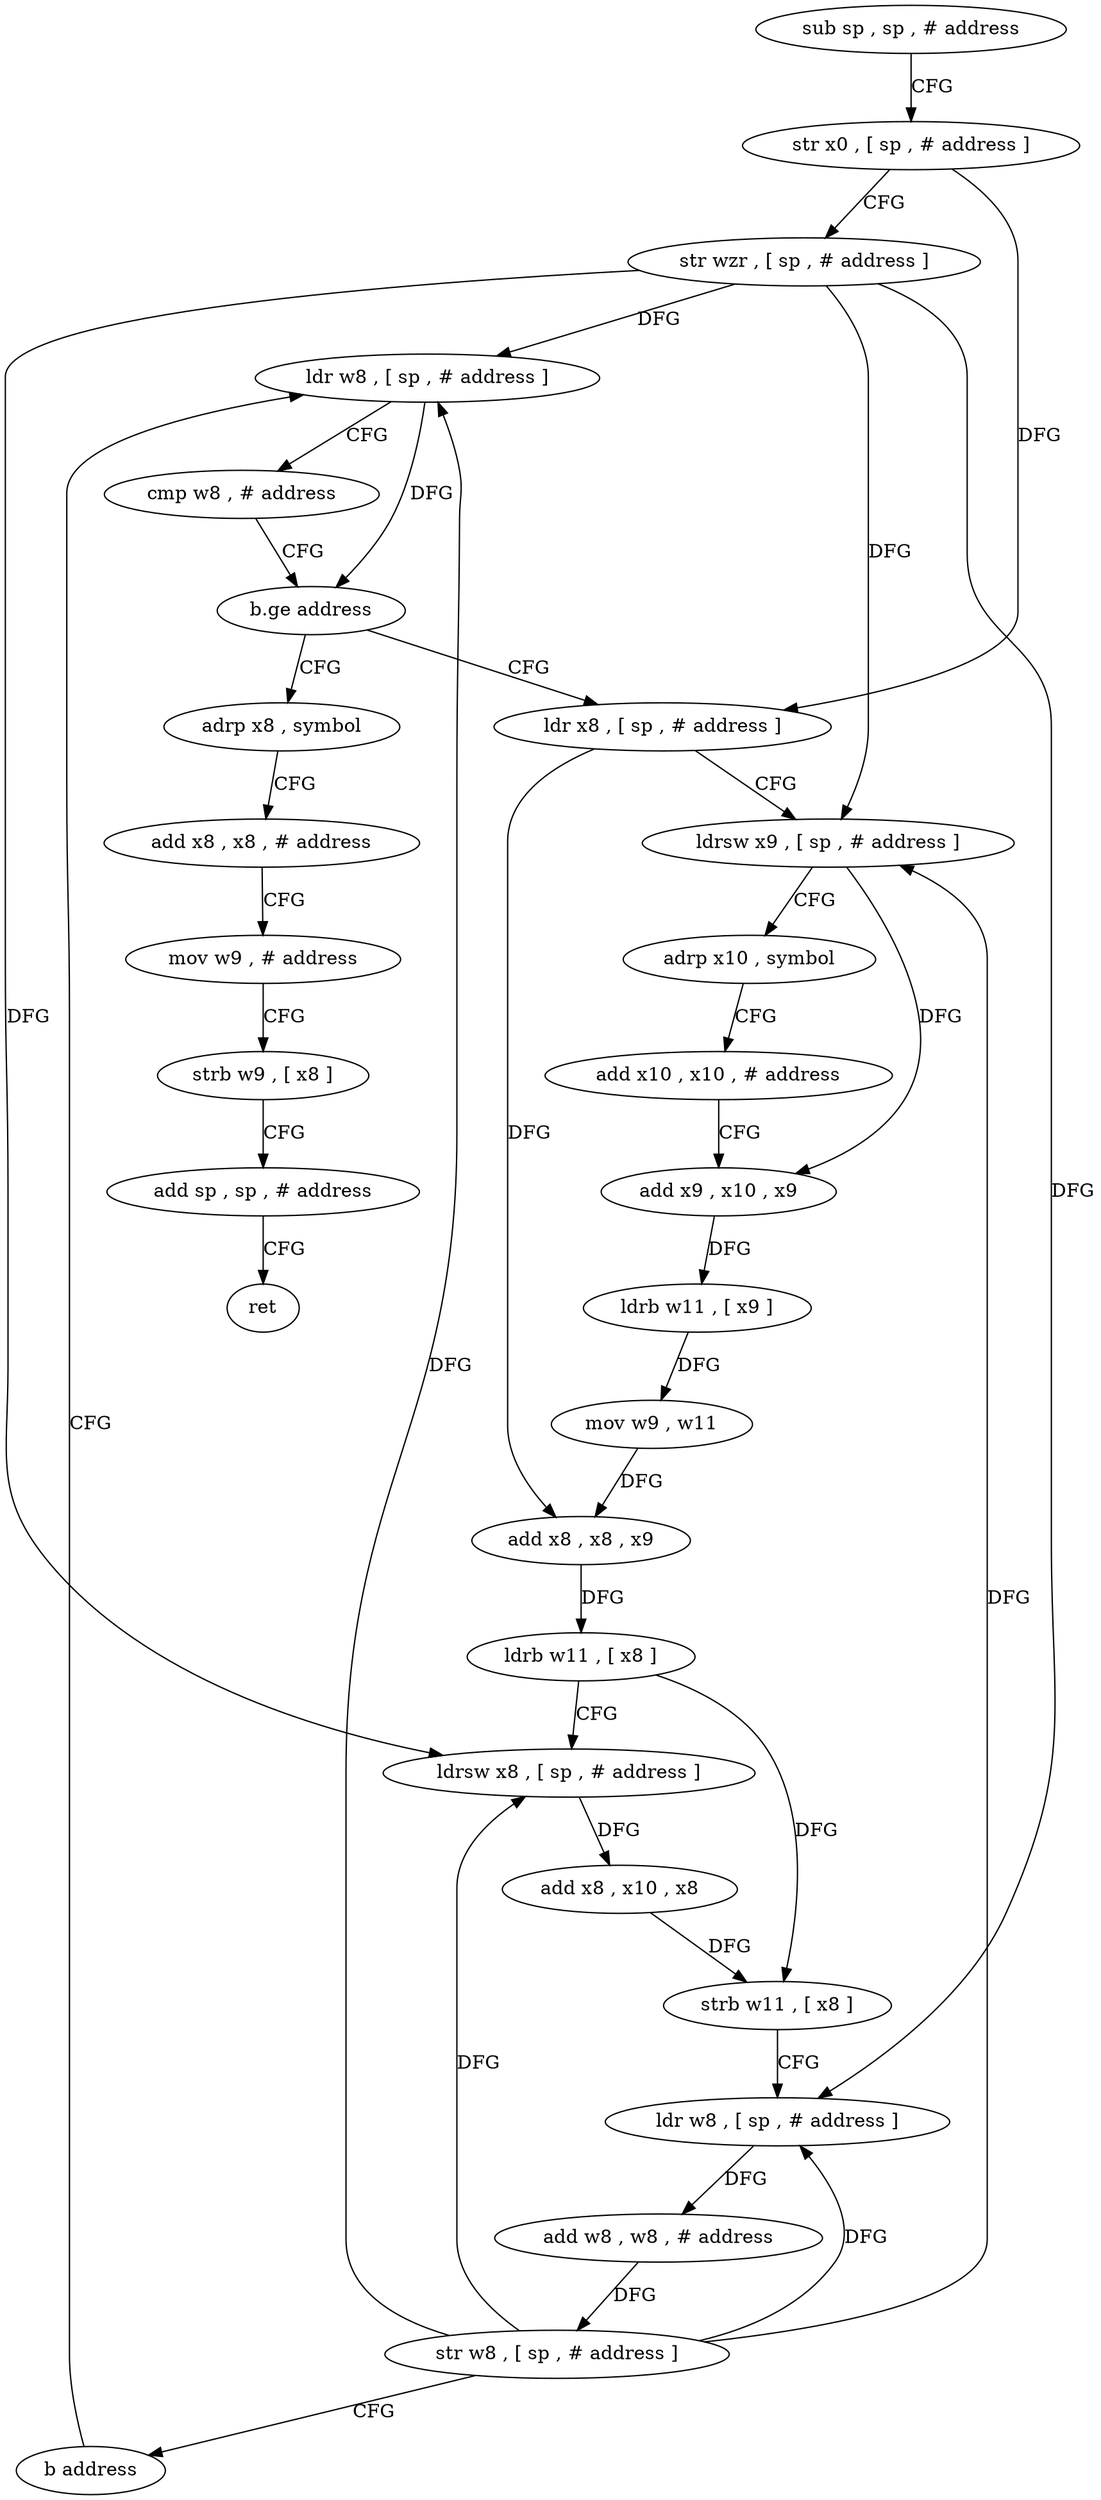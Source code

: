 digraph "func" {
"4238300" [label = "sub sp , sp , # address" ]
"4238304" [label = "str x0 , [ sp , # address ]" ]
"4238308" [label = "str wzr , [ sp , # address ]" ]
"4238312" [label = "ldr w8 , [ sp , # address ]" ]
"4238388" [label = "adrp x8 , symbol" ]
"4238392" [label = "add x8 , x8 , # address" ]
"4238396" [label = "mov w9 , # address" ]
"4238400" [label = "strb w9 , [ x8 ]" ]
"4238404" [label = "add sp , sp , # address" ]
"4238408" [label = "ret" ]
"4238324" [label = "ldr x8 , [ sp , # address ]" ]
"4238328" [label = "ldrsw x9 , [ sp , # address ]" ]
"4238332" [label = "adrp x10 , symbol" ]
"4238336" [label = "add x10 , x10 , # address" ]
"4238340" [label = "add x9 , x10 , x9" ]
"4238344" [label = "ldrb w11 , [ x9 ]" ]
"4238348" [label = "mov w9 , w11" ]
"4238352" [label = "add x8 , x8 , x9" ]
"4238356" [label = "ldrb w11 , [ x8 ]" ]
"4238360" [label = "ldrsw x8 , [ sp , # address ]" ]
"4238364" [label = "add x8 , x10 , x8" ]
"4238368" [label = "strb w11 , [ x8 ]" ]
"4238372" [label = "ldr w8 , [ sp , # address ]" ]
"4238376" [label = "add w8 , w8 , # address" ]
"4238380" [label = "str w8 , [ sp , # address ]" ]
"4238384" [label = "b address" ]
"4238316" [label = "cmp w8 , # address" ]
"4238320" [label = "b.ge address" ]
"4238300" -> "4238304" [ label = "CFG" ]
"4238304" -> "4238308" [ label = "CFG" ]
"4238304" -> "4238324" [ label = "DFG" ]
"4238308" -> "4238312" [ label = "DFG" ]
"4238308" -> "4238328" [ label = "DFG" ]
"4238308" -> "4238360" [ label = "DFG" ]
"4238308" -> "4238372" [ label = "DFG" ]
"4238312" -> "4238316" [ label = "CFG" ]
"4238312" -> "4238320" [ label = "DFG" ]
"4238388" -> "4238392" [ label = "CFG" ]
"4238392" -> "4238396" [ label = "CFG" ]
"4238396" -> "4238400" [ label = "CFG" ]
"4238400" -> "4238404" [ label = "CFG" ]
"4238404" -> "4238408" [ label = "CFG" ]
"4238324" -> "4238328" [ label = "CFG" ]
"4238324" -> "4238352" [ label = "DFG" ]
"4238328" -> "4238332" [ label = "CFG" ]
"4238328" -> "4238340" [ label = "DFG" ]
"4238332" -> "4238336" [ label = "CFG" ]
"4238336" -> "4238340" [ label = "CFG" ]
"4238340" -> "4238344" [ label = "DFG" ]
"4238344" -> "4238348" [ label = "DFG" ]
"4238348" -> "4238352" [ label = "DFG" ]
"4238352" -> "4238356" [ label = "DFG" ]
"4238356" -> "4238360" [ label = "CFG" ]
"4238356" -> "4238368" [ label = "DFG" ]
"4238360" -> "4238364" [ label = "DFG" ]
"4238364" -> "4238368" [ label = "DFG" ]
"4238368" -> "4238372" [ label = "CFG" ]
"4238372" -> "4238376" [ label = "DFG" ]
"4238376" -> "4238380" [ label = "DFG" ]
"4238380" -> "4238384" [ label = "CFG" ]
"4238380" -> "4238312" [ label = "DFG" ]
"4238380" -> "4238328" [ label = "DFG" ]
"4238380" -> "4238360" [ label = "DFG" ]
"4238380" -> "4238372" [ label = "DFG" ]
"4238384" -> "4238312" [ label = "CFG" ]
"4238316" -> "4238320" [ label = "CFG" ]
"4238320" -> "4238388" [ label = "CFG" ]
"4238320" -> "4238324" [ label = "CFG" ]
}

